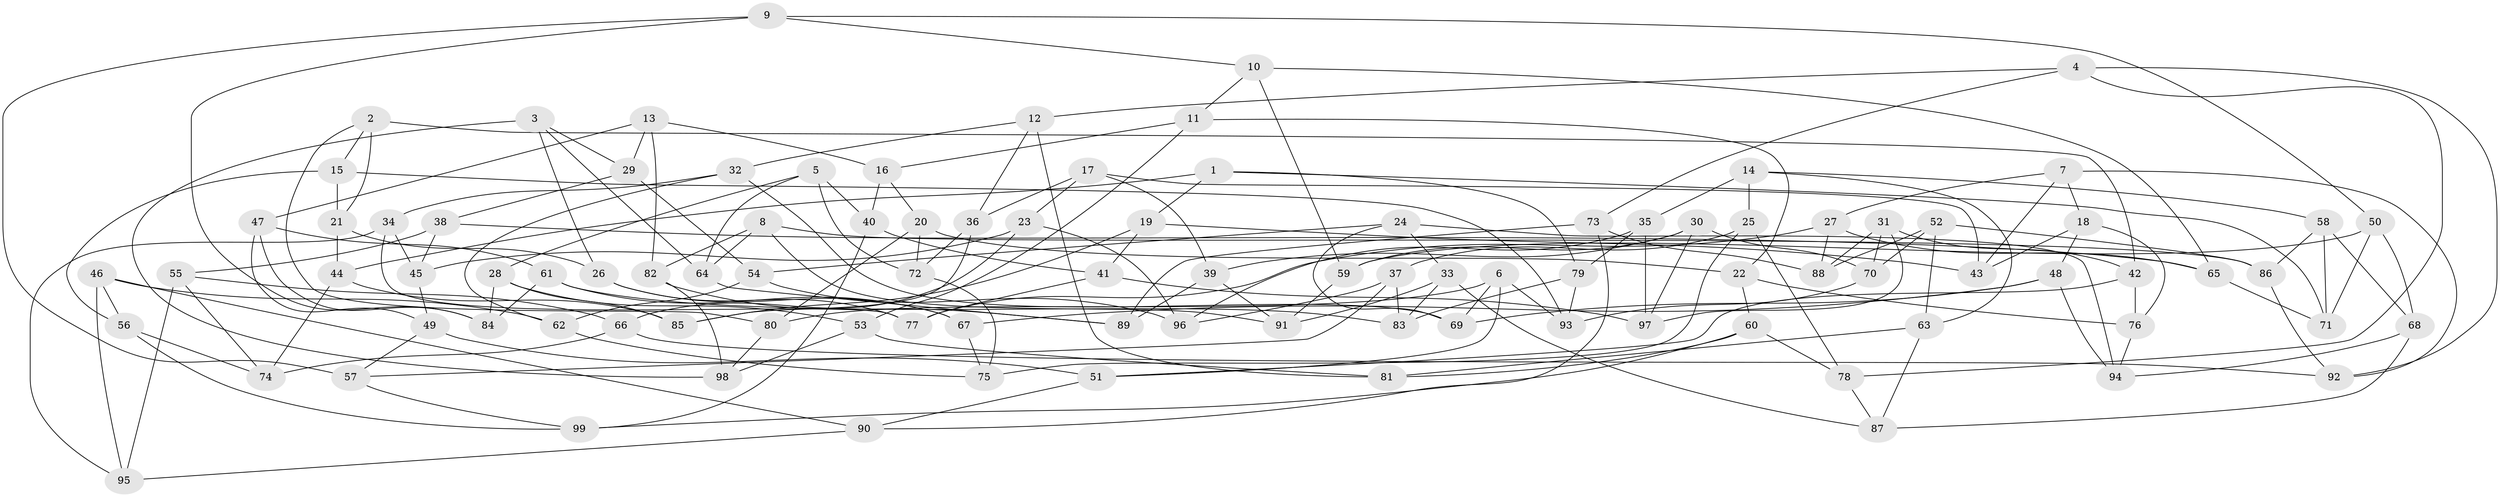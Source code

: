// Generated by graph-tools (version 1.1) at 2025/37/03/09/25 02:37:49]
// undirected, 99 vertices, 198 edges
graph export_dot {
graph [start="1"]
  node [color=gray90,style=filled];
  1;
  2;
  3;
  4;
  5;
  6;
  7;
  8;
  9;
  10;
  11;
  12;
  13;
  14;
  15;
  16;
  17;
  18;
  19;
  20;
  21;
  22;
  23;
  24;
  25;
  26;
  27;
  28;
  29;
  30;
  31;
  32;
  33;
  34;
  35;
  36;
  37;
  38;
  39;
  40;
  41;
  42;
  43;
  44;
  45;
  46;
  47;
  48;
  49;
  50;
  51;
  52;
  53;
  54;
  55;
  56;
  57;
  58;
  59;
  60;
  61;
  62;
  63;
  64;
  65;
  66;
  67;
  68;
  69;
  70;
  71;
  72;
  73;
  74;
  75;
  76;
  77;
  78;
  79;
  80;
  81;
  82;
  83;
  84;
  85;
  86;
  87;
  88;
  89;
  90;
  91;
  92;
  93;
  94;
  95;
  96;
  97;
  98;
  99;
  1 -- 44;
  1 -- 71;
  1 -- 79;
  1 -- 19;
  2 -- 21;
  2 -- 15;
  2 -- 42;
  2 -- 80;
  3 -- 29;
  3 -- 26;
  3 -- 64;
  3 -- 98;
  4 -- 73;
  4 -- 78;
  4 -- 12;
  4 -- 92;
  5 -- 64;
  5 -- 40;
  5 -- 28;
  5 -- 72;
  6 -- 80;
  6 -- 93;
  6 -- 69;
  6 -- 51;
  7 -- 27;
  7 -- 18;
  7 -- 92;
  7 -- 43;
  8 -- 91;
  8 -- 86;
  8 -- 64;
  8 -- 82;
  9 -- 50;
  9 -- 57;
  9 -- 10;
  9 -- 84;
  10 -- 65;
  10 -- 59;
  10 -- 11;
  11 -- 22;
  11 -- 53;
  11 -- 16;
  12 -- 36;
  12 -- 81;
  12 -- 32;
  13 -- 16;
  13 -- 47;
  13 -- 82;
  13 -- 29;
  14 -- 35;
  14 -- 63;
  14 -- 25;
  14 -- 58;
  15 -- 21;
  15 -- 93;
  15 -- 56;
  16 -- 40;
  16 -- 20;
  17 -- 43;
  17 -- 39;
  17 -- 36;
  17 -- 23;
  18 -- 48;
  18 -- 76;
  18 -- 43;
  19 -- 43;
  19 -- 41;
  19 -- 85;
  20 -- 80;
  20 -- 72;
  20 -- 22;
  21 -- 44;
  21 -- 26;
  22 -- 76;
  22 -- 60;
  23 -- 66;
  23 -- 45;
  23 -- 96;
  24 -- 54;
  24 -- 69;
  24 -- 94;
  24 -- 33;
  25 -- 37;
  25 -- 75;
  25 -- 78;
  26 -- 77;
  26 -- 67;
  27 -- 88;
  27 -- 77;
  27 -- 65;
  28 -- 53;
  28 -- 85;
  28 -- 84;
  29 -- 54;
  29 -- 38;
  30 -- 39;
  30 -- 59;
  30 -- 70;
  30 -- 97;
  31 -- 97;
  31 -- 70;
  31 -- 88;
  31 -- 42;
  32 -- 69;
  32 -- 62;
  32 -- 34;
  33 -- 83;
  33 -- 87;
  33 -- 91;
  34 -- 95;
  34 -- 45;
  34 -- 77;
  35 -- 96;
  35 -- 97;
  35 -- 79;
  36 -- 72;
  36 -- 85;
  37 -- 57;
  37 -- 96;
  37 -- 83;
  38 -- 45;
  38 -- 65;
  38 -- 55;
  39 -- 91;
  39 -- 89;
  40 -- 41;
  40 -- 99;
  41 -- 97;
  41 -- 77;
  42 -- 76;
  42 -- 51;
  44 -- 74;
  44 -- 85;
  45 -- 49;
  46 -- 95;
  46 -- 56;
  46 -- 90;
  46 -- 62;
  47 -- 49;
  47 -- 61;
  47 -- 84;
  48 -- 67;
  48 -- 94;
  48 -- 69;
  49 -- 57;
  49 -- 51;
  50 -- 71;
  50 -- 68;
  50 -- 59;
  51 -- 90;
  52 -- 86;
  52 -- 88;
  52 -- 70;
  52 -- 63;
  53 -- 98;
  53 -- 81;
  54 -- 62;
  54 -- 96;
  55 -- 74;
  55 -- 66;
  55 -- 95;
  56 -- 99;
  56 -- 74;
  57 -- 99;
  58 -- 86;
  58 -- 71;
  58 -- 68;
  59 -- 91;
  60 -- 81;
  60 -- 78;
  60 -- 99;
  61 -- 84;
  61 -- 83;
  61 -- 67;
  62 -- 75;
  63 -- 87;
  63 -- 81;
  64 -- 89;
  65 -- 71;
  66 -- 92;
  66 -- 74;
  67 -- 75;
  68 -- 94;
  68 -- 87;
  70 -- 93;
  72 -- 75;
  73 -- 90;
  73 -- 88;
  73 -- 89;
  76 -- 94;
  78 -- 87;
  79 -- 83;
  79 -- 93;
  80 -- 98;
  82 -- 98;
  82 -- 89;
  86 -- 92;
  90 -- 95;
}
